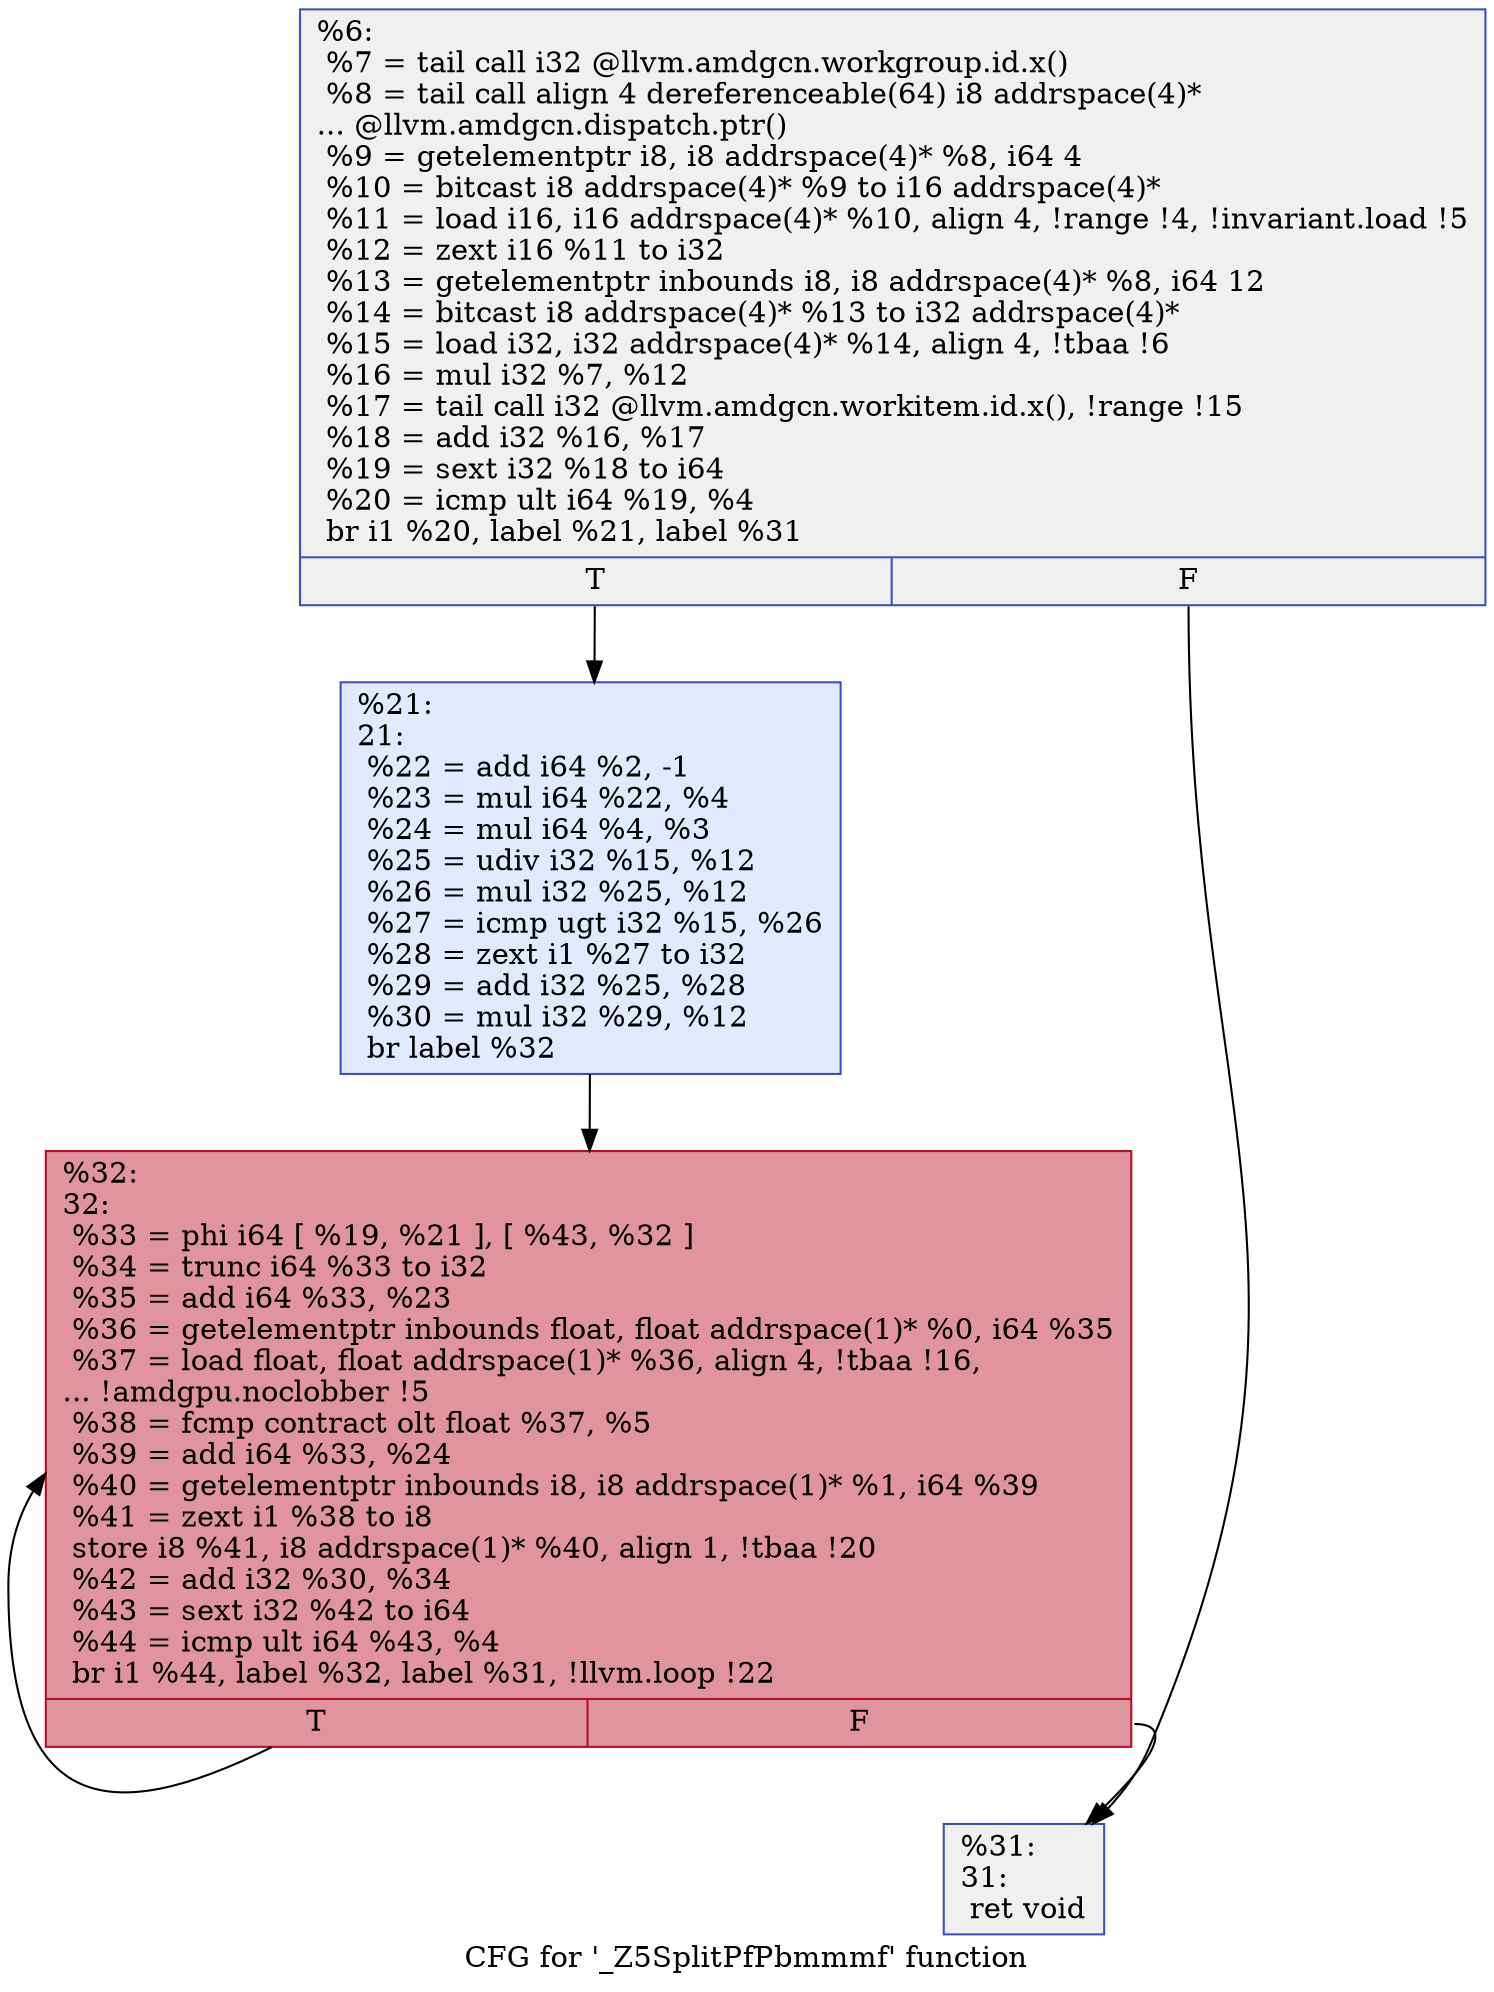 digraph "CFG for '_Z5SplitPfPbmmmf' function" {
	label="CFG for '_Z5SplitPfPbmmmf' function";

	Node0x57d25c0 [shape=record,color="#3d50c3ff", style=filled, fillcolor="#dedcdb70",label="{%6:\l  %7 = tail call i32 @llvm.amdgcn.workgroup.id.x()\l  %8 = tail call align 4 dereferenceable(64) i8 addrspace(4)*\l... @llvm.amdgcn.dispatch.ptr()\l  %9 = getelementptr i8, i8 addrspace(4)* %8, i64 4\l  %10 = bitcast i8 addrspace(4)* %9 to i16 addrspace(4)*\l  %11 = load i16, i16 addrspace(4)* %10, align 4, !range !4, !invariant.load !5\l  %12 = zext i16 %11 to i32\l  %13 = getelementptr inbounds i8, i8 addrspace(4)* %8, i64 12\l  %14 = bitcast i8 addrspace(4)* %13 to i32 addrspace(4)*\l  %15 = load i32, i32 addrspace(4)* %14, align 4, !tbaa !6\l  %16 = mul i32 %7, %12\l  %17 = tail call i32 @llvm.amdgcn.workitem.id.x(), !range !15\l  %18 = add i32 %16, %17\l  %19 = sext i32 %18 to i64\l  %20 = icmp ult i64 %19, %4\l  br i1 %20, label %21, label %31\l|{<s0>T|<s1>F}}"];
	Node0x57d25c0:s0 -> Node0x57d4880;
	Node0x57d25c0:s1 -> Node0x57d4910;
	Node0x57d4880 [shape=record,color="#3d50c3ff", style=filled, fillcolor="#b9d0f970",label="{%21:\l21:                                               \l  %22 = add i64 %2, -1\l  %23 = mul i64 %22, %4\l  %24 = mul i64 %4, %3\l  %25 = udiv i32 %15, %12\l  %26 = mul i32 %25, %12\l  %27 = icmp ugt i32 %15, %26\l  %28 = zext i1 %27 to i32\l  %29 = add i32 %25, %28\l  %30 = mul i32 %29, %12\l  br label %32\l}"];
	Node0x57d4880 -> Node0x57d4f40;
	Node0x57d4910 [shape=record,color="#3d50c3ff", style=filled, fillcolor="#dedcdb70",label="{%31:\l31:                                               \l  ret void\l}"];
	Node0x57d4f40 [shape=record,color="#b70d28ff", style=filled, fillcolor="#b70d2870",label="{%32:\l32:                                               \l  %33 = phi i64 [ %19, %21 ], [ %43, %32 ]\l  %34 = trunc i64 %33 to i32\l  %35 = add i64 %33, %23\l  %36 = getelementptr inbounds float, float addrspace(1)* %0, i64 %35\l  %37 = load float, float addrspace(1)* %36, align 4, !tbaa !16,\l... !amdgpu.noclobber !5\l  %38 = fcmp contract olt float %37, %5\l  %39 = add i64 %33, %24\l  %40 = getelementptr inbounds i8, i8 addrspace(1)* %1, i64 %39\l  %41 = zext i1 %38 to i8\l  store i8 %41, i8 addrspace(1)* %40, align 1, !tbaa !20\l  %42 = add i32 %30, %34\l  %43 = sext i32 %42 to i64\l  %44 = icmp ult i64 %43, %4\l  br i1 %44, label %32, label %31, !llvm.loop !22\l|{<s0>T|<s1>F}}"];
	Node0x57d4f40:s0 -> Node0x57d4f40;
	Node0x57d4f40:s1 -> Node0x57d4910;
}
